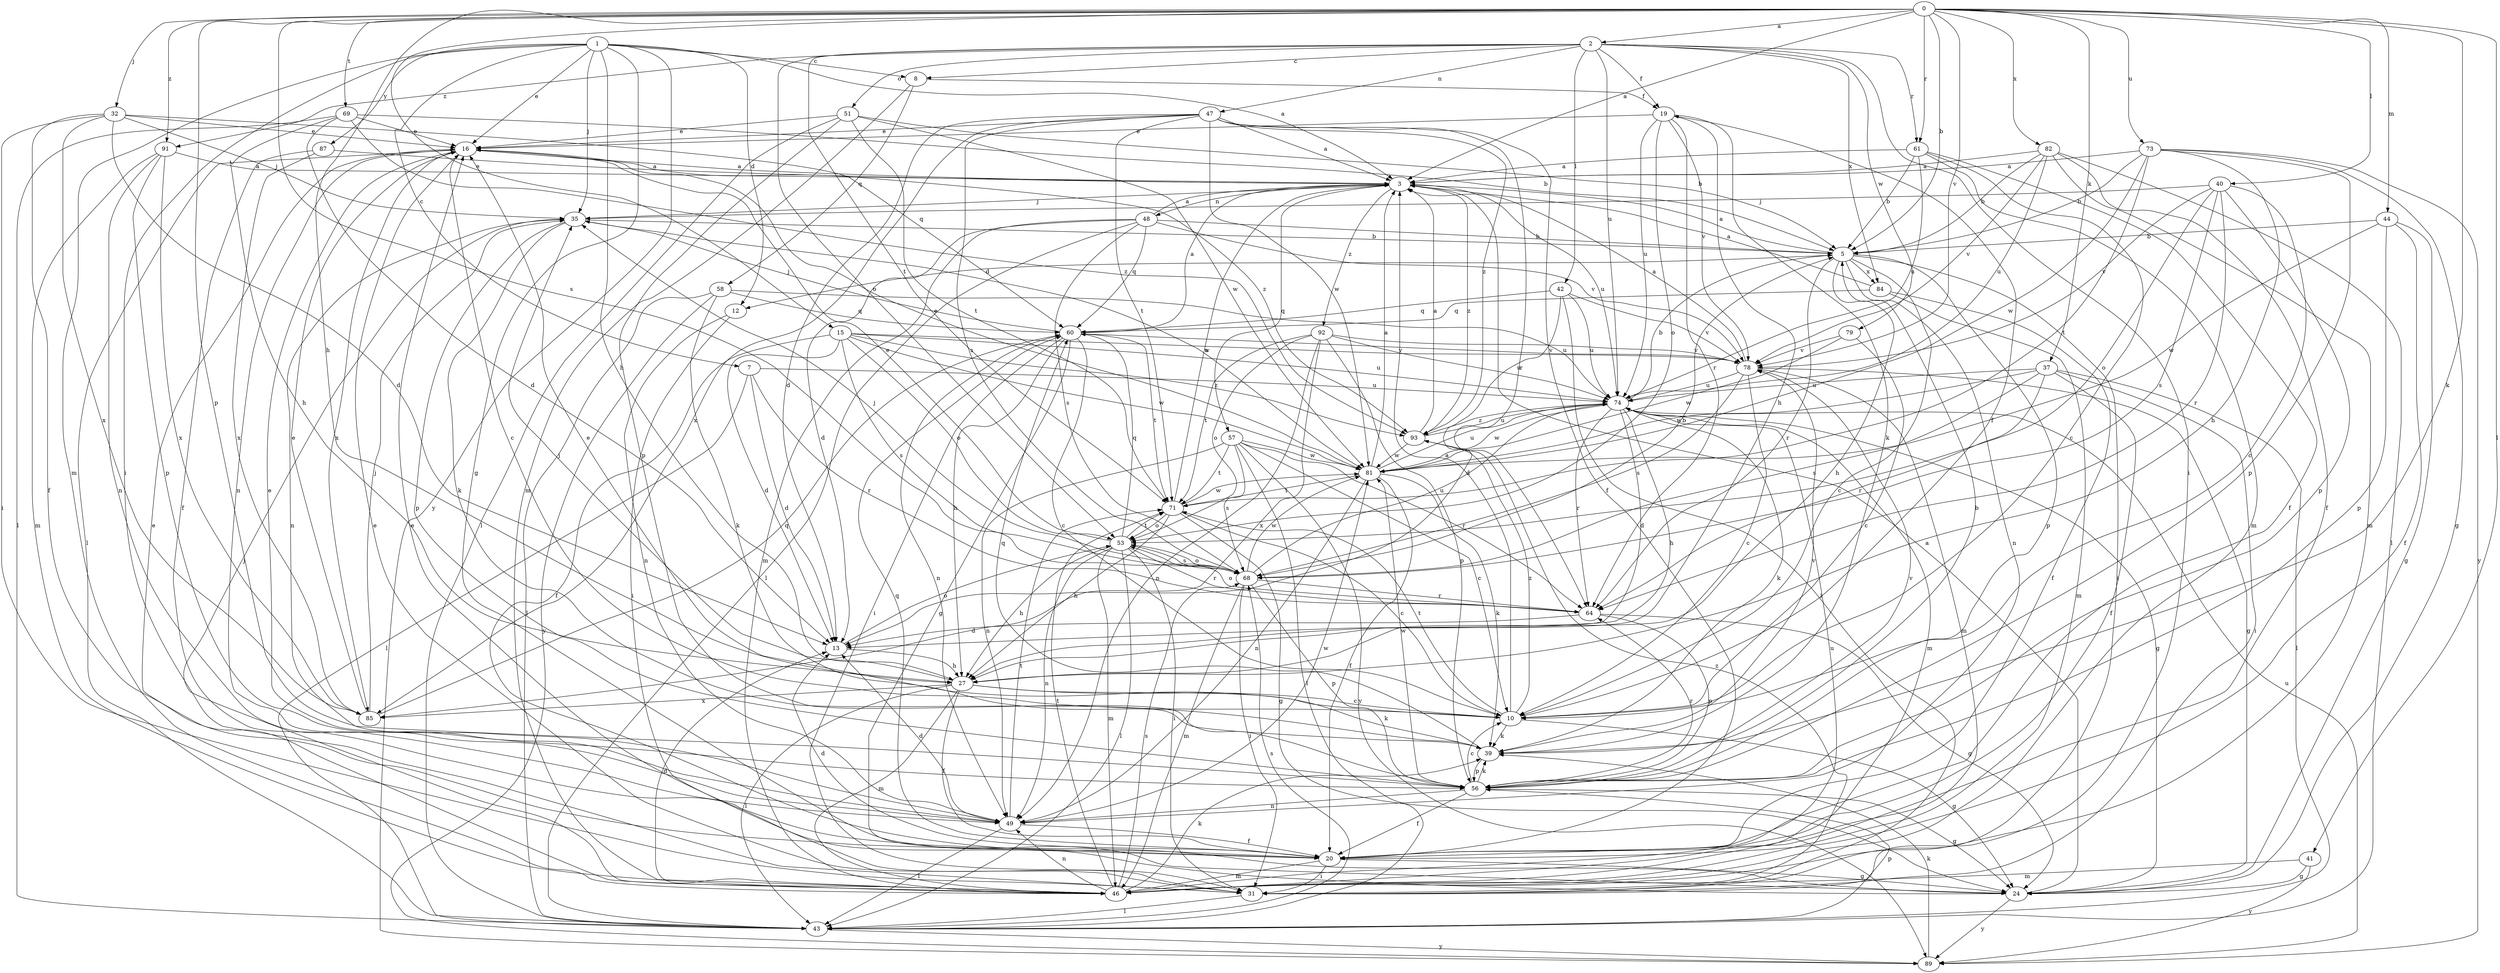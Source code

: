 strict digraph  {
0;
1;
2;
3;
5;
7;
8;
10;
12;
13;
15;
16;
19;
20;
24;
27;
31;
32;
35;
37;
39;
40;
41;
42;
43;
44;
46;
47;
48;
49;
51;
53;
56;
57;
58;
60;
61;
64;
68;
69;
71;
73;
74;
78;
79;
81;
82;
84;
85;
87;
89;
91;
92;
93;
0 -> 2  [label=a];
0 -> 3  [label=a];
0 -> 5  [label=b];
0 -> 15  [label=e];
0 -> 27  [label=h];
0 -> 32  [label=j];
0 -> 37  [label=k];
0 -> 39  [label=k];
0 -> 40  [label=l];
0 -> 41  [label=l];
0 -> 44  [label=m];
0 -> 56  [label=p];
0 -> 61  [label=r];
0 -> 68  [label=s];
0 -> 69  [label=t];
0 -> 73  [label=u];
0 -> 78  [label=v];
0 -> 82  [label=x];
0 -> 91  [label=z];
1 -> 3  [label=a];
1 -> 7  [label=c];
1 -> 8  [label=c];
1 -> 12  [label=d];
1 -> 16  [label=e];
1 -> 24  [label=g];
1 -> 27  [label=h];
1 -> 31  [label=i];
1 -> 35  [label=j];
1 -> 46  [label=m];
1 -> 87  [label=y];
1 -> 89  [label=y];
2 -> 8  [label=c];
2 -> 19  [label=f];
2 -> 31  [label=i];
2 -> 42  [label=l];
2 -> 47  [label=n];
2 -> 51  [label=o];
2 -> 53  [label=o];
2 -> 61  [label=r];
2 -> 71  [label=t];
2 -> 74  [label=u];
2 -> 79  [label=w];
2 -> 84  [label=x];
2 -> 91  [label=z];
3 -> 35  [label=j];
3 -> 48  [label=n];
3 -> 57  [label=q];
3 -> 74  [label=u];
3 -> 92  [label=z];
3 -> 93  [label=z];
5 -> 3  [label=a];
5 -> 10  [label=c];
5 -> 12  [label=d];
5 -> 27  [label=h];
5 -> 31  [label=i];
5 -> 49  [label=n];
5 -> 56  [label=p];
5 -> 64  [label=r];
5 -> 84  [label=x];
7 -> 13  [label=d];
7 -> 43  [label=l];
7 -> 64  [label=r];
7 -> 74  [label=u];
8 -> 19  [label=f];
8 -> 46  [label=m];
8 -> 58  [label=q];
10 -> 3  [label=a];
10 -> 16  [label=e];
10 -> 19  [label=f];
10 -> 24  [label=g];
10 -> 39  [label=k];
10 -> 71  [label=t];
10 -> 93  [label=z];
12 -> 31  [label=i];
12 -> 49  [label=n];
13 -> 27  [label=h];
13 -> 53  [label=o];
15 -> 13  [label=d];
15 -> 20  [label=f];
15 -> 53  [label=o];
15 -> 68  [label=s];
15 -> 74  [label=u];
15 -> 78  [label=v];
15 -> 81  [label=w];
15 -> 93  [label=z];
16 -> 3  [label=a];
16 -> 10  [label=c];
16 -> 43  [label=l];
16 -> 49  [label=n];
16 -> 85  [label=x];
16 -> 93  [label=z];
19 -> 16  [label=e];
19 -> 27  [label=h];
19 -> 39  [label=k];
19 -> 53  [label=o];
19 -> 64  [label=r];
19 -> 74  [label=u];
19 -> 78  [label=v];
20 -> 13  [label=d];
20 -> 24  [label=g];
20 -> 31  [label=i];
20 -> 46  [label=m];
20 -> 60  [label=q];
24 -> 3  [label=a];
24 -> 16  [label=e];
24 -> 89  [label=y];
27 -> 10  [label=c];
27 -> 20  [label=f];
27 -> 35  [label=j];
27 -> 39  [label=k];
27 -> 43  [label=l];
27 -> 46  [label=m];
27 -> 85  [label=x];
31 -> 16  [label=e];
31 -> 43  [label=l];
31 -> 93  [label=z];
32 -> 13  [label=d];
32 -> 16  [label=e];
32 -> 20  [label=f];
32 -> 31  [label=i];
32 -> 35  [label=j];
32 -> 60  [label=q];
32 -> 85  [label=x];
35 -> 5  [label=b];
35 -> 39  [label=k];
35 -> 49  [label=n];
35 -> 56  [label=p];
35 -> 81  [label=w];
37 -> 20  [label=f];
37 -> 31  [label=i];
37 -> 43  [label=l];
37 -> 64  [label=r];
37 -> 68  [label=s];
37 -> 74  [label=u];
37 -> 81  [label=w];
39 -> 5  [label=b];
39 -> 56  [label=p];
39 -> 60  [label=q];
39 -> 78  [label=v];
40 -> 10  [label=c];
40 -> 35  [label=j];
40 -> 53  [label=o];
40 -> 56  [label=p];
40 -> 64  [label=r];
40 -> 68  [label=s];
40 -> 78  [label=v];
41 -> 24  [label=g];
41 -> 46  [label=m];
41 -> 89  [label=y];
42 -> 13  [label=d];
42 -> 31  [label=i];
42 -> 60  [label=q];
42 -> 74  [label=u];
42 -> 78  [label=v];
43 -> 56  [label=p];
43 -> 68  [label=s];
43 -> 89  [label=y];
44 -> 5  [label=b];
44 -> 20  [label=f];
44 -> 24  [label=g];
44 -> 56  [label=p];
44 -> 81  [label=w];
46 -> 13  [label=d];
46 -> 16  [label=e];
46 -> 35  [label=j];
46 -> 39  [label=k];
46 -> 49  [label=n];
46 -> 68  [label=s];
46 -> 71  [label=t];
46 -> 74  [label=u];
47 -> 3  [label=a];
47 -> 13  [label=d];
47 -> 16  [label=e];
47 -> 20  [label=f];
47 -> 64  [label=r];
47 -> 68  [label=s];
47 -> 71  [label=t];
47 -> 81  [label=w];
47 -> 85  [label=x];
47 -> 93  [label=z];
48 -> 3  [label=a];
48 -> 5  [label=b];
48 -> 13  [label=d];
48 -> 43  [label=l];
48 -> 46  [label=m];
48 -> 60  [label=q];
48 -> 68  [label=s];
48 -> 78  [label=v];
49 -> 13  [label=d];
49 -> 16  [label=e];
49 -> 20  [label=f];
49 -> 43  [label=l];
49 -> 71  [label=t];
49 -> 81  [label=w];
51 -> 5  [label=b];
51 -> 16  [label=e];
51 -> 43  [label=l];
51 -> 56  [label=p];
51 -> 71  [label=t];
51 -> 81  [label=w];
53 -> 16  [label=e];
53 -> 27  [label=h];
53 -> 31  [label=i];
53 -> 43  [label=l];
53 -> 46  [label=m];
53 -> 49  [label=n];
53 -> 60  [label=q];
53 -> 64  [label=r];
53 -> 68  [label=s];
53 -> 71  [label=t];
56 -> 10  [label=c];
56 -> 20  [label=f];
56 -> 24  [label=g];
56 -> 39  [label=k];
56 -> 49  [label=n];
56 -> 64  [label=r];
56 -> 78  [label=v];
56 -> 81  [label=w];
57 -> 10  [label=c];
57 -> 43  [label=l];
57 -> 49  [label=n];
57 -> 64  [label=r];
57 -> 68  [label=s];
57 -> 71  [label=t];
57 -> 81  [label=w];
57 -> 89  [label=y];
58 -> 39  [label=k];
58 -> 43  [label=l];
58 -> 60  [label=q];
58 -> 74  [label=u];
58 -> 89  [label=y];
60 -> 3  [label=a];
60 -> 10  [label=c];
60 -> 24  [label=g];
60 -> 27  [label=h];
60 -> 31  [label=i];
60 -> 35  [label=j];
60 -> 49  [label=n];
60 -> 71  [label=t];
60 -> 78  [label=v];
61 -> 3  [label=a];
61 -> 5  [label=b];
61 -> 10  [label=c];
61 -> 20  [label=f];
61 -> 46  [label=m];
61 -> 74  [label=u];
64 -> 13  [label=d];
64 -> 24  [label=g];
64 -> 53  [label=o];
64 -> 56  [label=p];
68 -> 5  [label=b];
68 -> 31  [label=i];
68 -> 35  [label=j];
68 -> 46  [label=m];
68 -> 53  [label=o];
68 -> 56  [label=p];
68 -> 64  [label=r];
68 -> 74  [label=u];
68 -> 81  [label=w];
69 -> 5  [label=b];
69 -> 13  [label=d];
69 -> 16  [label=e];
69 -> 27  [label=h];
69 -> 43  [label=l];
69 -> 93  [label=z];
71 -> 3  [label=a];
71 -> 10  [label=c];
71 -> 24  [label=g];
71 -> 27  [label=h];
71 -> 53  [label=o];
71 -> 81  [label=w];
73 -> 3  [label=a];
73 -> 5  [label=b];
73 -> 24  [label=g];
73 -> 27  [label=h];
73 -> 56  [label=p];
73 -> 71  [label=t];
73 -> 81  [label=w];
73 -> 89  [label=y];
74 -> 5  [label=b];
74 -> 13  [label=d];
74 -> 24  [label=g];
74 -> 27  [label=h];
74 -> 39  [label=k];
74 -> 46  [label=m];
74 -> 64  [label=r];
74 -> 81  [label=w];
74 -> 93  [label=z];
78 -> 3  [label=a];
78 -> 10  [label=c];
78 -> 24  [label=g];
78 -> 46  [label=m];
78 -> 68  [label=s];
78 -> 74  [label=u];
79 -> 10  [label=c];
79 -> 78  [label=v];
79 -> 81  [label=w];
81 -> 3  [label=a];
81 -> 16  [label=e];
81 -> 20  [label=f];
81 -> 39  [label=k];
81 -> 49  [label=n];
81 -> 71  [label=t];
81 -> 74  [label=u];
82 -> 3  [label=a];
82 -> 5  [label=b];
82 -> 20  [label=f];
82 -> 43  [label=l];
82 -> 46  [label=m];
82 -> 74  [label=u];
82 -> 78  [label=v];
84 -> 3  [label=a];
84 -> 20  [label=f];
84 -> 46  [label=m];
84 -> 60  [label=q];
85 -> 16  [label=e];
85 -> 35  [label=j];
85 -> 60  [label=q];
87 -> 3  [label=a];
87 -> 20  [label=f];
87 -> 85  [label=x];
89 -> 39  [label=k];
89 -> 74  [label=u];
91 -> 3  [label=a];
91 -> 46  [label=m];
91 -> 49  [label=n];
91 -> 56  [label=p];
91 -> 85  [label=x];
92 -> 49  [label=n];
92 -> 53  [label=o];
92 -> 56  [label=p];
92 -> 71  [label=t];
92 -> 74  [label=u];
92 -> 78  [label=v];
92 -> 85  [label=x];
93 -> 3  [label=a];
93 -> 74  [label=u];
93 -> 81  [label=w];
}
